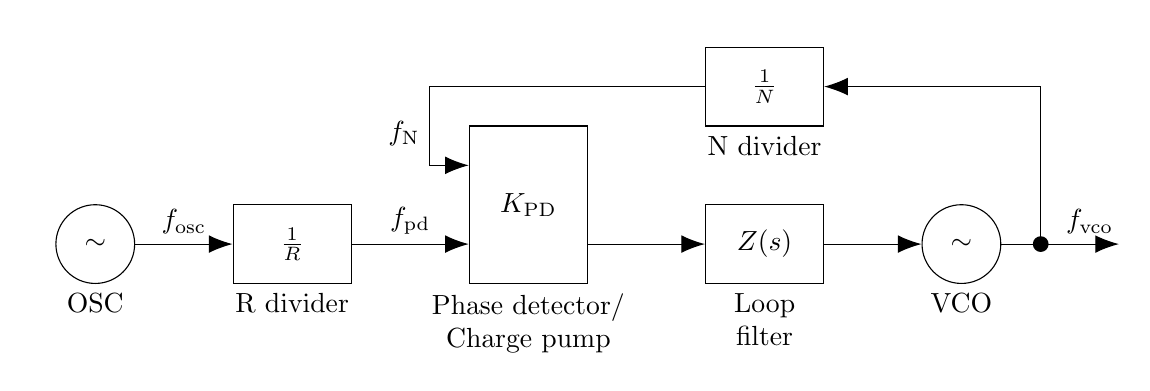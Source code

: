 \usetikzlibrary{calc}
\def\arrlen{3mm}
\def\arrwidth{2mm}
\begin{tikzpicture}
\node[draw,circle,minimum size=1cm,align=center,label={[align=center]below:OSC},label={[]above:}] (osc) at (0.5,0) {$\sim$};
\node[draw,rectangle,minimum width=1.5cm,minimum height=1cm,align=center,label={[align=center]below:R divider},label={[]above:}] (r) at (3,0) {$\frac{1}{R}$};
\node[draw,rectangle,minimum width=1.5cm,minimum height=2cm,align=center,label={[align=center]below:Phase detector/\\Charge pump},label={[]above:}] (kpd) at (6,0.5) {$K_\text{PD}$};
\node[draw,rectangle,minimum width=1.5cm,minimum height=1cm,align=center,label={[align=center]below:Loop\\filter},label={[]above:}] (z) at (9,0) {$Z(s)$};
\node[draw,rectangle,minimum width=1.5cm,minimum height=1cm,align=center,label={[align=center]below:N divider},label={[]above:}] (n) at (9,2) {$\frac{1}{N}$};
\node[draw,circle,minimum size=1cm,align=center,label={[align=center]below:VCO},label={[]above:}] (vco) at (11.5,0) {$\sim$};

\draw[-{Latex[length=3mm]}] (osc) -- node[pos=0.5,anchor=south] {$f_\text{osc}$} (r);
\draw[-{Latex[length=3mm]}] (r) -- node[pos=0.5,anchor=south] {$f_\text{pd}$} ($(kpd.west)+(0,-0.5)$);
\draw[-{Latex[length=3mm]}] ($(kpd.east)+(0,-0.5)$) --  (z);
\draw[-{Latex[length=3mm]}] (z) -- (vco);
\draw[-{Latex[length=3mm]}] (vco) -- node[pos=0.75,anchor=south] {$f_\text{vco}$} +(2,0);
\draw[-{Latex[length=3mm]}] (vco.east)+(0.5,0) node[fill,circle,inner sep=0,minimum size=0.2cm] {} |-  (n);
\draw[-{Latex[length=3mm]}] (n) -| node[pos=0.8,anchor=east] {$f_\text{N}$} ($(kpd.west)+(-0.5,+0.5)$) --($(kpd.west)+(0,+0.5)$) ;
\end{tikzpicture}